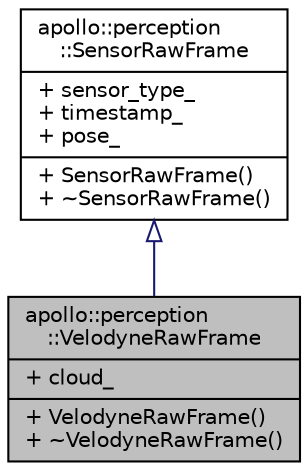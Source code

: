 digraph "apollo::perception::VelodyneRawFrame"
{
  edge [fontname="Helvetica",fontsize="10",labelfontname="Helvetica",labelfontsize="10"];
  node [fontname="Helvetica",fontsize="10",shape=record];
  Node1 [label="{apollo::perception\l::VelodyneRawFrame\n|+ cloud_\l|+ VelodyneRawFrame()\l+ ~VelodyneRawFrame()\l}",height=0.2,width=0.4,color="black", fillcolor="grey75", style="filled" fontcolor="black"];
  Node2 -> Node1 [dir="back",color="midnightblue",fontsize="10",style="solid",arrowtail="onormal",fontname="Helvetica"];
  Node2 [label="{apollo::perception\l::SensorRawFrame\n|+ sensor_type_\l+ timestamp_\l+ pose_\l|+ SensorRawFrame()\l+ ~SensorRawFrame()\l}",height=0.2,width=0.4,color="black", fillcolor="white", style="filled",URL="$classapollo_1_1perception_1_1SensorRawFrame.html"];
}
